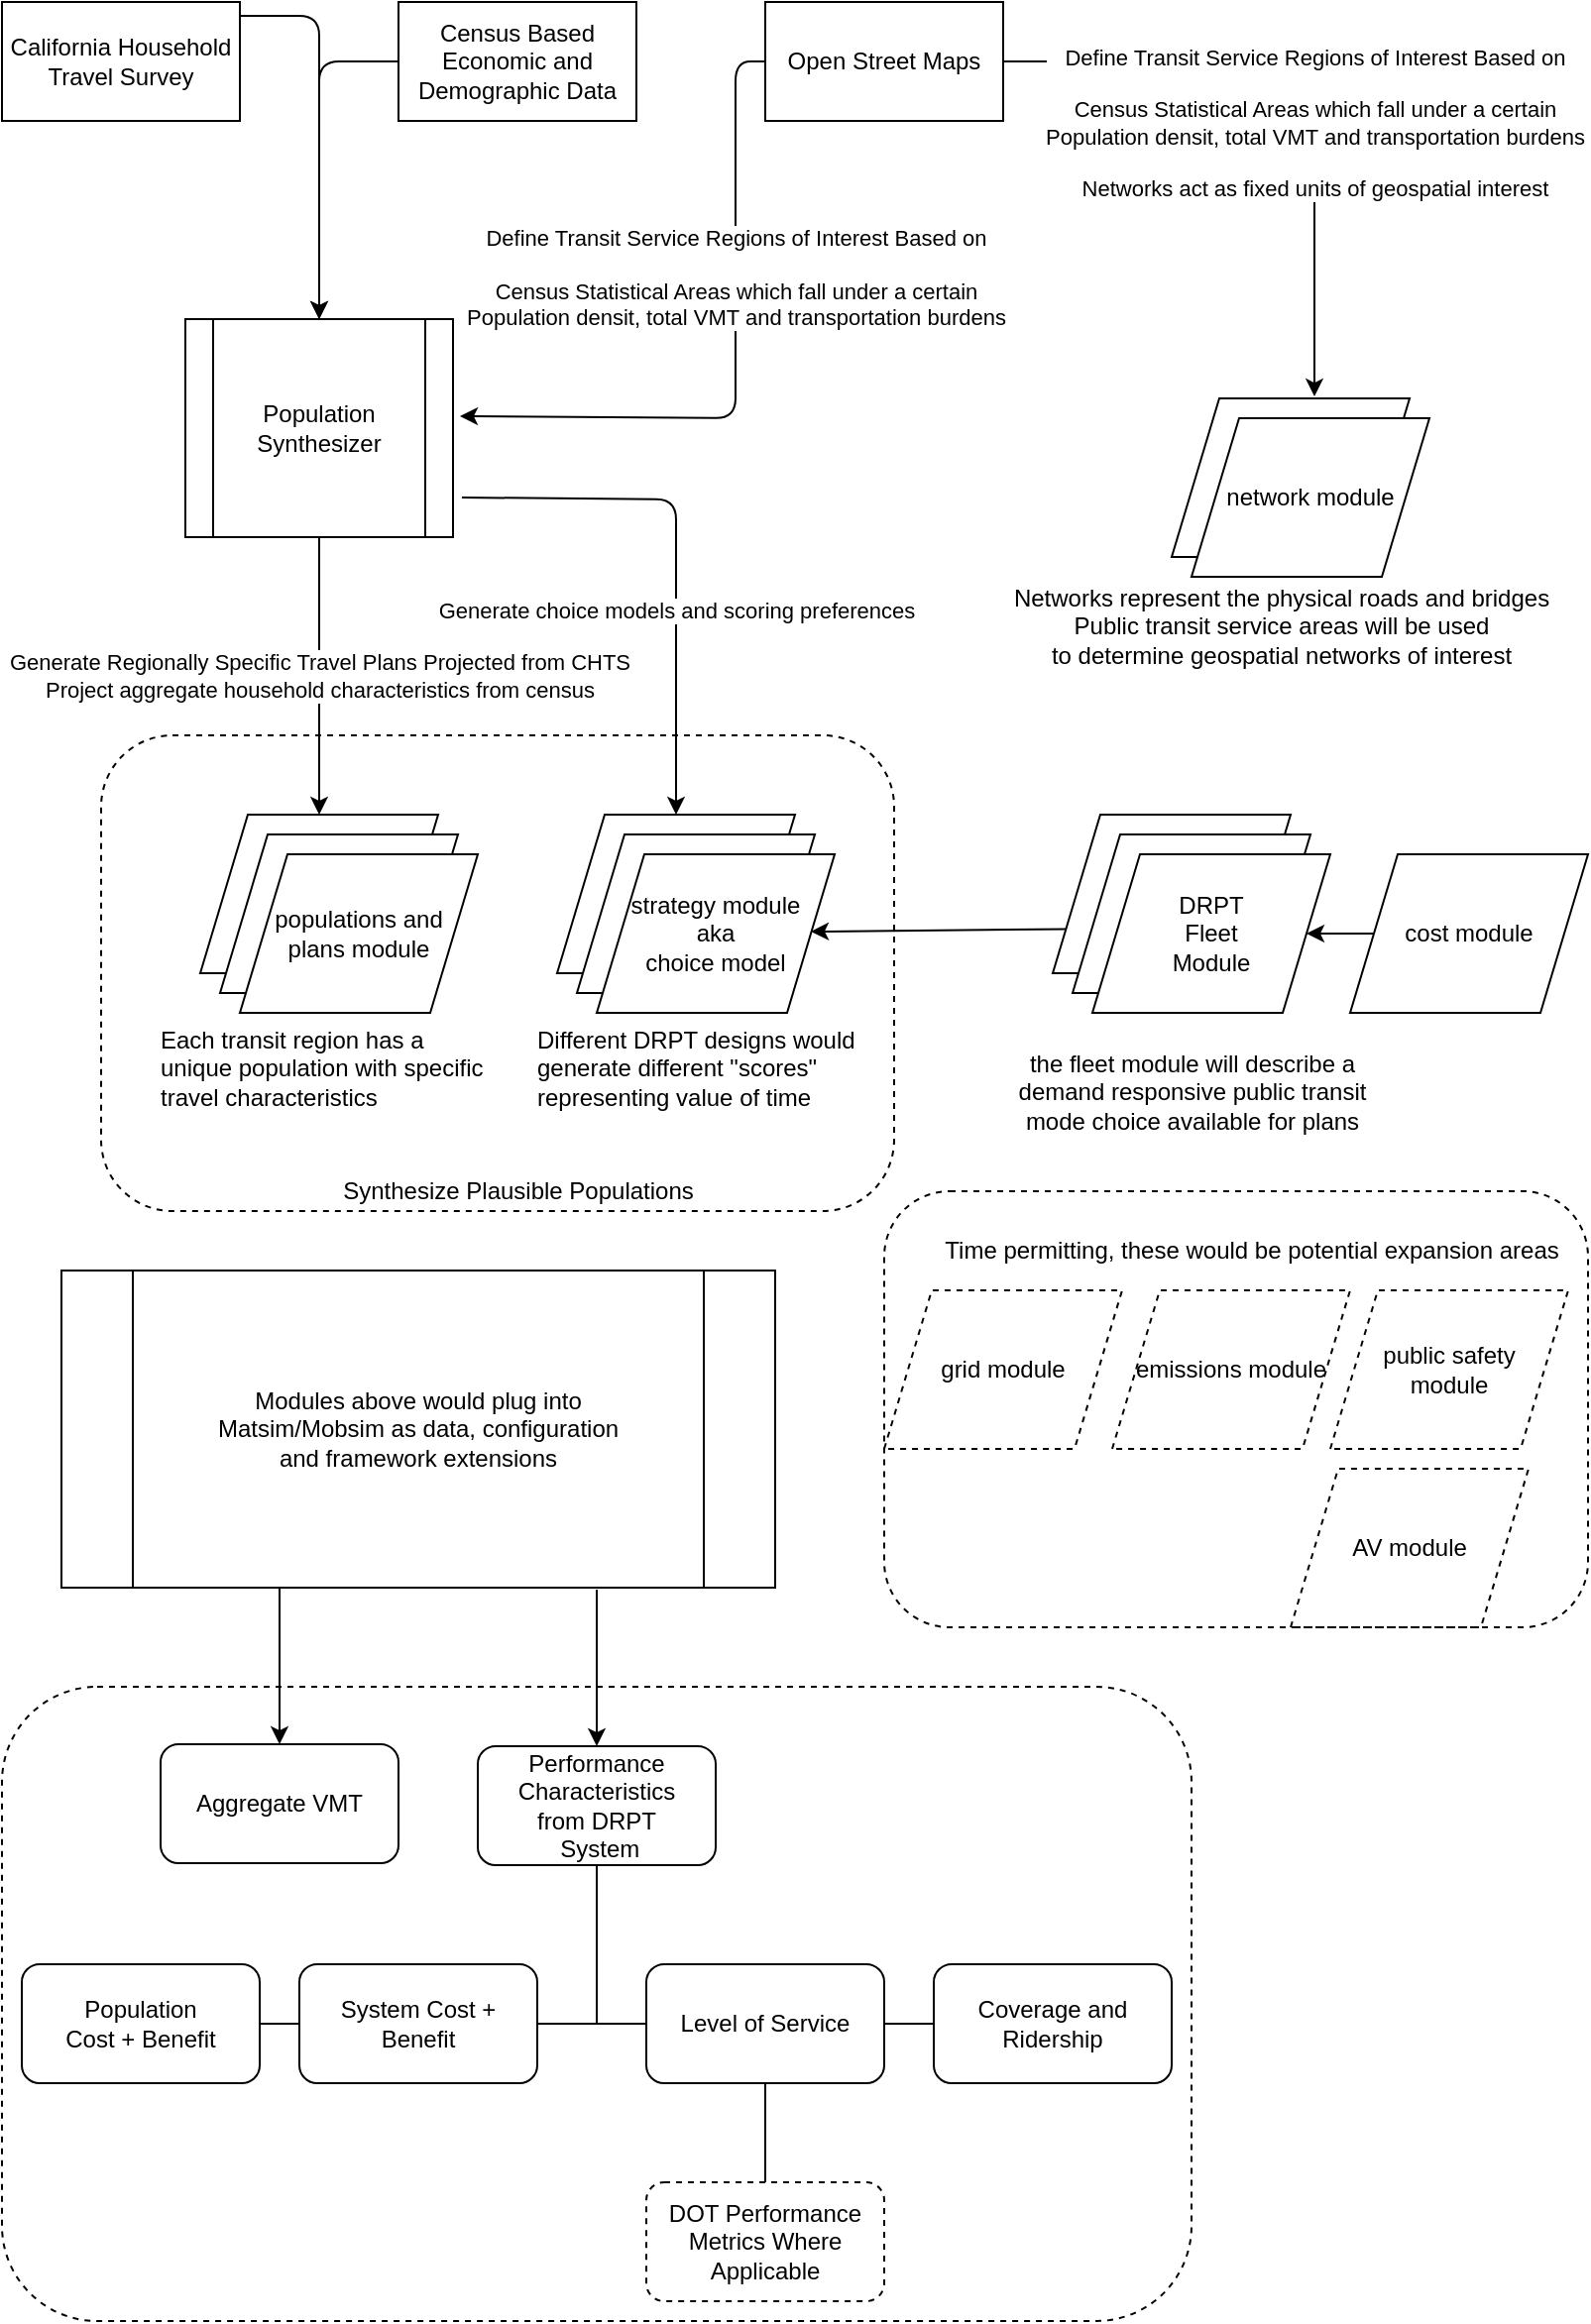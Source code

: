 <mxfile version="13.1.12" type="device"><diagram id="VVRSeJg6TtyrDn52_Bqd" name="Page-1"><mxGraphModel dx="1383" dy="804" grid="1" gridSize="10" guides="1" tooltips="1" connect="1" arrows="1" fold="1" page="1" pageScale="1" pageWidth="850" pageHeight="1100" math="0" shadow="0"><root><mxCell id="0"/><mxCell id="1" parent="0"/><mxCell id="St38Zojyfw8n7eCLeFMs-24" value="" style="rounded=1;whiteSpace=wrap;html=1;shadow=0;fillColor=none;align=center;dashed=1;" vertex="1" parent="1"><mxGeometry x="90" y="410" width="400" height="240" as="geometry"/></mxCell><mxCell id="St38Zojyfw8n7eCLeFMs-2" value="" style="shape=parallelogram;perimeter=parallelogramPerimeter;whiteSpace=wrap;html=1;" vertex="1" parent="1"><mxGeometry x="140" y="450" width="120" height="80" as="geometry"/></mxCell><mxCell id="St38Zojyfw8n7eCLeFMs-3" value="" style="shape=parallelogram;perimeter=parallelogramPerimeter;whiteSpace=wrap;html=1;" vertex="1" parent="1"><mxGeometry x="150" y="460" width="120" height="80" as="geometry"/></mxCell><mxCell id="St38Zojyfw8n7eCLeFMs-4" value="populations and&lt;br&gt;&lt;div&gt;plans module&lt;/div&gt;" style="shape=parallelogram;perimeter=parallelogramPerimeter;whiteSpace=wrap;html=1;" vertex="1" parent="1"><mxGeometry x="160" y="470" width="120" height="80" as="geometry"/></mxCell><mxCell id="St38Zojyfw8n7eCLeFMs-6" value="California Household Travel Survey" style="rounded=0;whiteSpace=wrap;html=1;" vertex="1" parent="1"><mxGeometry x="40" y="40" width="120" height="60" as="geometry"/></mxCell><mxCell id="St38Zojyfw8n7eCLeFMs-8" value="Census Based Economic and Demographic Data" style="rounded=0;whiteSpace=wrap;html=1;" vertex="1" parent="1"><mxGeometry x="240" y="40" width="120" height="60" as="geometry"/></mxCell><mxCell id="St38Zojyfw8n7eCLeFMs-9" value="" style="endArrow=none;startArrow=classic;html=1;endFill=0;" edge="1" parent="1" source="St38Zojyfw8n7eCLeFMs-40" target="St38Zojyfw8n7eCLeFMs-8"><mxGeometry width="50" height="50" relative="1" as="geometry"><mxPoint x="200" y="200" as="sourcePoint"/><mxPoint x="450" y="370" as="targetPoint"/><Array as="points"><mxPoint x="200" y="70"/></Array></mxGeometry></mxCell><mxCell id="St38Zojyfw8n7eCLeFMs-10" value="" style="endArrow=none;startArrow=classic;html=1;entryX=1;entryY=0.117;entryDx=0;entryDy=0;entryPerimeter=0;endFill=0;" edge="1" parent="1" source="St38Zojyfw8n7eCLeFMs-40" target="St38Zojyfw8n7eCLeFMs-6"><mxGeometry width="50" height="50" relative="1" as="geometry"><mxPoint x="200" y="200" as="sourcePoint"/><mxPoint x="210" y="70" as="targetPoint"/><Array as="points"><mxPoint x="200" y="47"/></Array></mxGeometry></mxCell><mxCell id="St38Zojyfw8n7eCLeFMs-11" value="&lt;div&gt;Generate Regionally Specific Travel Plans Projected from CHTS&lt;/div&gt;&lt;div&gt;Project aggregate household characteristics from census&lt;br&gt;&lt;/div&gt;" style="endArrow=classic;html=1;exitX=0.5;exitY=1;exitDx=0;exitDy=0;" edge="1" parent="1" source="St38Zojyfw8n7eCLeFMs-40" target="St38Zojyfw8n7eCLeFMs-2"><mxGeometry width="50" height="50" relative="1" as="geometry"><mxPoint x="200" y="330" as="sourcePoint"/><mxPoint x="450" y="370" as="targetPoint"/></mxGeometry></mxCell><mxCell id="St38Zojyfw8n7eCLeFMs-12" value="" style="shape=parallelogram;perimeter=parallelogramPerimeter;whiteSpace=wrap;html=1;" vertex="1" parent="1"><mxGeometry x="320" y="450" width="120" height="80" as="geometry"/></mxCell><mxCell id="St38Zojyfw8n7eCLeFMs-13" value="" style="shape=parallelogram;perimeter=parallelogramPerimeter;whiteSpace=wrap;html=1;" vertex="1" parent="1"><mxGeometry x="330" y="460" width="120" height="80" as="geometry"/></mxCell><mxCell id="St38Zojyfw8n7eCLeFMs-14" value="&lt;div&gt;strategy module&lt;br&gt;&lt;/div&gt;&lt;div&gt;aka&lt;br&gt;&lt;/div&gt;&lt;div&gt;choice model&lt;br&gt;&lt;/div&gt;" style="shape=parallelogram;perimeter=parallelogramPerimeter;whiteSpace=wrap;html=1;" vertex="1" parent="1"><mxGeometry x="340" y="470" width="120" height="80" as="geometry"/></mxCell><mxCell id="St38Zojyfw8n7eCLeFMs-15" value="Generate choice models and scoring preferences" style="endArrow=classic;html=1;exitX=1.033;exitY=0.818;exitDx=0;exitDy=0;exitPerimeter=0;" edge="1" parent="1" source="St38Zojyfw8n7eCLeFMs-40" target="St38Zojyfw8n7eCLeFMs-12"><mxGeometry x="-0.14" y="-49" width="50" height="50" relative="1" as="geometry"><mxPoint x="260" y="291" as="sourcePoint"/><mxPoint x="389.5" y="440" as="targetPoint"/><Array as="points"><mxPoint x="380" y="291"/></Array><mxPoint x="49" y="49" as="offset"/></mxGeometry></mxCell><mxCell id="St38Zojyfw8n7eCLeFMs-16" value="" style="shape=parallelogram;perimeter=parallelogramPerimeter;whiteSpace=wrap;html=1;" vertex="1" parent="1"><mxGeometry x="570" y="450" width="120" height="80" as="geometry"/></mxCell><mxCell id="St38Zojyfw8n7eCLeFMs-17" value="" style="shape=parallelogram;perimeter=parallelogramPerimeter;whiteSpace=wrap;html=1;" vertex="1" parent="1"><mxGeometry x="580" y="460" width="120" height="80" as="geometry"/></mxCell><mxCell id="St38Zojyfw8n7eCLeFMs-18" value="&lt;div&gt;DRPT&lt;/div&gt;&lt;div&gt;Fleet &lt;br&gt;&lt;/div&gt;&lt;div&gt;Module&lt;br&gt;&lt;/div&gt;" style="shape=parallelogram;perimeter=parallelogramPerimeter;whiteSpace=wrap;html=1;" vertex="1" parent="1"><mxGeometry x="590" y="470" width="120" height="80" as="geometry"/></mxCell><mxCell id="St38Zojyfw8n7eCLeFMs-20" value="" style="shape=parallelogram;perimeter=parallelogramPerimeter;whiteSpace=wrap;html=1;" vertex="1" parent="1"><mxGeometry x="630" y="240" width="120" height="80" as="geometry"/></mxCell><mxCell id="St38Zojyfw8n7eCLeFMs-21" value="&lt;div&gt;network module&lt;br&gt;&lt;/div&gt;" style="shape=parallelogram;perimeter=parallelogramPerimeter;whiteSpace=wrap;html=1;" vertex="1" parent="1"><mxGeometry x="640" y="250" width="120" height="80" as="geometry"/></mxCell><mxCell id="St38Zojyfw8n7eCLeFMs-22" value="Open Street Maps" style="rounded=0;whiteSpace=wrap;html=1;" vertex="1" parent="1"><mxGeometry x="425" y="40" width="120" height="60" as="geometry"/></mxCell><mxCell id="St38Zojyfw8n7eCLeFMs-23" value="&lt;div&gt;Define Transit Service Regions of Interest Based on&lt;br&gt;&lt;/div&gt;&lt;div&gt;&lt;br&gt;&lt;/div&gt;&lt;div&gt;Census Statistical Areas which fall under a certain&lt;/div&gt;&lt;div&gt;Population densit, total VMT and transportation burdens  &lt;/div&gt;" style="endArrow=none;startArrow=classic;html=1;entryX=0;entryY=0.5;entryDx=0;entryDy=0;endFill=0;exitX=1.026;exitY=0.445;exitDx=0;exitDy=0;exitPerimeter=0;" edge="1" parent="1" source="St38Zojyfw8n7eCLeFMs-40" target="St38Zojyfw8n7eCLeFMs-22"><mxGeometry x="0.259" width="50" height="50" relative="1" as="geometry"><mxPoint x="270" y="265" as="sourcePoint"/><mxPoint x="170" y="57.02" as="targetPoint"/><Array as="points"><mxPoint x="410" y="250"/><mxPoint x="410" y="70"/></Array><mxPoint as="offset"/></mxGeometry></mxCell><mxCell id="St38Zojyfw8n7eCLeFMs-25" value="Synthesize Plausible Populations" style="text;html=1;align=center;verticalAlign=middle;resizable=0;points=[];autosize=1;" vertex="1" parent="1"><mxGeometry x="205" y="630" width="190" height="20" as="geometry"/></mxCell><mxCell id="St38Zojyfw8n7eCLeFMs-26" value="&lt;div&gt;Define Transit Service Regions of Interest Based on&lt;br&gt;&lt;/div&gt;&lt;div&gt;&lt;br&gt;&lt;/div&gt;&lt;div&gt;Census Statistical Areas which fall under a certain&lt;/div&gt;&lt;div&gt;Population densit, total VMT and transportation burdens &lt;br&gt;&lt;/div&gt;&lt;div&gt;&lt;br&gt;&lt;/div&gt;&lt;div&gt;Networks act as fixed units of geospatial interest&lt;br&gt;&lt;/div&gt;" style="endArrow=none;startArrow=classic;html=1;entryX=1;entryY=0.5;entryDx=0;entryDy=0;endFill=0;exitX=0.6;exitY=-0.012;exitDx=0;exitDy=0;exitPerimeter=0;" edge="1" parent="1" source="St38Zojyfw8n7eCLeFMs-20" target="St38Zojyfw8n7eCLeFMs-22"><mxGeometry x="-0.151" width="50" height="50" relative="1" as="geometry"><mxPoint x="640" y="279" as="sourcePoint"/><mxPoint x="435" y="80" as="targetPoint"/><Array as="points"><mxPoint x="702" y="70"/></Array><mxPoint as="offset"/></mxGeometry></mxCell><mxCell id="St38Zojyfw8n7eCLeFMs-27" value="" style="endArrow=classic;html=1;exitX=0;exitY=0.75;exitDx=0;exitDy=0;" edge="1" parent="1" source="St38Zojyfw8n7eCLeFMs-16"><mxGeometry width="50" height="50" relative="1" as="geometry"><mxPoint x="400" y="440" as="sourcePoint"/><mxPoint x="448" y="509" as="targetPoint"/></mxGeometry></mxCell><mxCell id="St38Zojyfw8n7eCLeFMs-28" value="&lt;div&gt;the fleet module will describe a &lt;br&gt;&lt;/div&gt;&lt;div&gt;demand responsive public transit &lt;br&gt;&lt;/div&gt;&lt;div&gt;mode choice available for plans&lt;/div&gt;" style="text;html=1;align=center;verticalAlign=middle;resizable=0;points=[];autosize=1;" vertex="1" parent="1"><mxGeometry x="545" y="565" width="190" height="50" as="geometry"/></mxCell><mxCell id="St38Zojyfw8n7eCLeFMs-31" value="cost module" style="shape=parallelogram;perimeter=parallelogramPerimeter;whiteSpace=wrap;html=1;" vertex="1" parent="1"><mxGeometry x="720" y="470" width="120" height="80" as="geometry"/></mxCell><mxCell id="St38Zojyfw8n7eCLeFMs-33" value="" style="endArrow=classic;html=1;" edge="1" parent="1" source="St38Zojyfw8n7eCLeFMs-31" target="St38Zojyfw8n7eCLeFMs-18"><mxGeometry width="50" height="50" relative="1" as="geometry"><mxPoint x="400" y="480" as="sourcePoint"/><mxPoint x="450" y="430" as="targetPoint"/></mxGeometry></mxCell><mxCell id="St38Zojyfw8n7eCLeFMs-39" value="&lt;div&gt;Modules above would plug into&lt;br&gt;&lt;/div&gt;&lt;div&gt;Matsim/Mobsim as data, configuration&lt;/div&gt;&lt;div&gt;and framework extensions&lt;br&gt;&lt;/div&gt;" style="shape=process;whiteSpace=wrap;html=1;backgroundOutline=1;shadow=0;fillColor=none;" vertex="1" parent="1"><mxGeometry x="70" y="680" width="360" height="160" as="geometry"/></mxCell><mxCell id="St38Zojyfw8n7eCLeFMs-40" value="Population Synthesizer" style="shape=process;whiteSpace=wrap;html=1;backgroundOutline=1;shadow=0;fillColor=none;" vertex="1" parent="1"><mxGeometry x="132.5" y="200" width="135" height="110" as="geometry"/></mxCell><mxCell id="St38Zojyfw8n7eCLeFMs-44" value="&lt;div&gt;Performance Characteristics&lt;/div&gt;&lt;div&gt;from DRPT&lt;/div&gt;&amp;nbsp;System" style="rounded=1;whiteSpace=wrap;html=1;shadow=0;fillColor=none;" vertex="1" parent="1"><mxGeometry x="280" y="920" width="120" height="60" as="geometry"/></mxCell><mxCell id="St38Zojyfw8n7eCLeFMs-45" value="" style="endArrow=classic;html=1;entryX=0.5;entryY=0;entryDx=0;entryDy=0;" edge="1" parent="1" target="St38Zojyfw8n7eCLeFMs-44"><mxGeometry width="50" height="50" relative="1" as="geometry"><mxPoint x="340" y="841" as="sourcePoint"/><mxPoint x="370" y="950" as="targetPoint"/></mxGeometry></mxCell><mxCell id="St38Zojyfw8n7eCLeFMs-53" style="edgeStyle=orthogonalEdgeStyle;rounded=0;orthogonalLoop=1;jettySize=auto;html=1;exitX=1;exitY=0.5;exitDx=0;exitDy=0;entryX=0;entryY=0.5;entryDx=0;entryDy=0;startArrow=none;startFill=0;endArrow=none;endFill=0;" edge="1" parent="1" source="St38Zojyfw8n7eCLeFMs-47" target="St38Zojyfw8n7eCLeFMs-48"><mxGeometry relative="1" as="geometry"/></mxCell><mxCell id="St38Zojyfw8n7eCLeFMs-47" value="&lt;div&gt;Population &lt;br&gt;&lt;/div&gt;&lt;div&gt;Cost + Benefit&lt;/div&gt;" style="rounded=1;whiteSpace=wrap;html=1;shadow=0;fillColor=none;" vertex="1" parent="1"><mxGeometry x="50" y="1030" width="120" height="60" as="geometry"/></mxCell><mxCell id="St38Zojyfw8n7eCLeFMs-56" style="edgeStyle=orthogonalEdgeStyle;rounded=0;orthogonalLoop=1;jettySize=auto;html=1;exitX=1;exitY=0.5;exitDx=0;exitDy=0;entryX=0.5;entryY=1;entryDx=0;entryDy=0;startArrow=none;startFill=0;endArrow=none;endFill=0;" edge="1" parent="1" source="St38Zojyfw8n7eCLeFMs-48" target="St38Zojyfw8n7eCLeFMs-44"><mxGeometry relative="1" as="geometry"/></mxCell><mxCell id="St38Zojyfw8n7eCLeFMs-48" value="System Cost + Benefit" style="rounded=1;whiteSpace=wrap;html=1;shadow=0;fillColor=none;" vertex="1" parent="1"><mxGeometry x="190" y="1030" width="120" height="60" as="geometry"/></mxCell><mxCell id="St38Zojyfw8n7eCLeFMs-52" value="" style="edgeStyle=orthogonalEdgeStyle;rounded=0;orthogonalLoop=1;jettySize=auto;html=1;startArrow=none;startFill=0;endArrow=none;endFill=0;" edge="1" parent="1" source="St38Zojyfw8n7eCLeFMs-50" target="St38Zojyfw8n7eCLeFMs-51"><mxGeometry relative="1" as="geometry"/></mxCell><mxCell id="St38Zojyfw8n7eCLeFMs-55" value="" style="edgeStyle=orthogonalEdgeStyle;rounded=0;orthogonalLoop=1;jettySize=auto;html=1;startArrow=none;startFill=0;endArrow=none;endFill=0;" edge="1" parent="1" source="St38Zojyfw8n7eCLeFMs-50" target="St38Zojyfw8n7eCLeFMs-54"><mxGeometry relative="1" as="geometry"/></mxCell><mxCell id="St38Zojyfw8n7eCLeFMs-57" style="edgeStyle=orthogonalEdgeStyle;rounded=0;orthogonalLoop=1;jettySize=auto;html=1;exitX=0;exitY=0.5;exitDx=0;exitDy=0;entryX=0.5;entryY=1;entryDx=0;entryDy=0;startArrow=none;startFill=0;endArrow=none;endFill=0;" edge="1" parent="1" source="St38Zojyfw8n7eCLeFMs-50" target="St38Zojyfw8n7eCLeFMs-44"><mxGeometry relative="1" as="geometry"/></mxCell><mxCell id="St38Zojyfw8n7eCLeFMs-50" value="Level of Service" style="rounded=1;whiteSpace=wrap;html=1;shadow=0;fillColor=none;" vertex="1" parent="1"><mxGeometry x="365" y="1030" width="120" height="60" as="geometry"/></mxCell><mxCell id="St38Zojyfw8n7eCLeFMs-54" value="DOT Performance Metrics Where Applicable" style="rounded=1;whiteSpace=wrap;html=1;shadow=0;fillColor=none;dashed=1;" vertex="1" parent="1"><mxGeometry x="365" y="1140" width="120" height="60" as="geometry"/></mxCell><mxCell id="St38Zojyfw8n7eCLeFMs-51" value="Coverage and Ridership" style="rounded=1;whiteSpace=wrap;html=1;shadow=0;fillColor=none;" vertex="1" parent="1"><mxGeometry x="510" y="1030" width="120" height="60" as="geometry"/></mxCell><mxCell id="St38Zojyfw8n7eCLeFMs-60" value="Aggregate VMT" style="rounded=1;whiteSpace=wrap;html=1;shadow=0;fillColor=none;" vertex="1" parent="1"><mxGeometry x="120" y="919" width="120" height="60" as="geometry"/></mxCell><mxCell id="St38Zojyfw8n7eCLeFMs-61" value="" style="endArrow=classic;html=1;entryX=0.5;entryY=0;entryDx=0;entryDy=0;" edge="1" parent="1" target="St38Zojyfw8n7eCLeFMs-60"><mxGeometry width="50" height="50" relative="1" as="geometry"><mxPoint x="180" y="840" as="sourcePoint"/><mxPoint x="210" y="949" as="targetPoint"/></mxGeometry></mxCell><mxCell id="St38Zojyfw8n7eCLeFMs-62" value="" style="rounded=1;whiteSpace=wrap;html=1;shadow=0;dashed=1;fillColor=none;" vertex="1" parent="1"><mxGeometry x="40" y="890" width="600" height="320" as="geometry"/></mxCell><mxCell id="St38Zojyfw8n7eCLeFMs-64" value="&lt;div&gt;Different DRPT designs would&lt;/div&gt;&lt;div&gt;generate different &quot;scores&quot;&lt;/div&gt;&lt;div&gt;representing value of time&lt;br&gt;&lt;/div&gt;" style="text;whiteSpace=wrap;html=1;" vertex="1" parent="1"><mxGeometry x="307.5" y="550" width="165" height="60" as="geometry"/></mxCell><mxCell id="St38Zojyfw8n7eCLeFMs-65" value="Each transit region has a unique population with specific travel characteristics " style="text;whiteSpace=wrap;html=1;" vertex="1" parent="1"><mxGeometry x="117.5" y="550" width="165" height="60" as="geometry"/></mxCell><mxCell id="St38Zojyfw8n7eCLeFMs-66" value="&lt;div&gt;Networks represent the physical roads and bridges&lt;/div&gt;&lt;div&gt;Public transit service areas will be used&lt;/div&gt;&lt;div&gt;to determine geospatial networks of interest&lt;br&gt;&lt;/div&gt;" style="text;html=1;align=center;verticalAlign=middle;resizable=0;points=[];autosize=1;" vertex="1" parent="1"><mxGeometry x="545" y="330" width="280" height="50" as="geometry"/></mxCell><mxCell id="St38Zojyfw8n7eCLeFMs-74" value="" style="group" vertex="1" connectable="0" parent="1"><mxGeometry x="485" y="640" width="355" height="220" as="geometry"/></mxCell><mxCell id="St38Zojyfw8n7eCLeFMs-29" value="&lt;div&gt;emissions module&lt;br&gt;&lt;/div&gt;" style="shape=parallelogram;perimeter=parallelogramPerimeter;whiteSpace=wrap;html=1;dashed=1;" vertex="1" parent="St38Zojyfw8n7eCLeFMs-74"><mxGeometry x="115" y="50" width="120" height="80" as="geometry"/></mxCell><mxCell id="St38Zojyfw8n7eCLeFMs-30" value="&lt;div&gt;grid module&lt;br&gt;&lt;/div&gt;" style="shape=parallelogram;perimeter=parallelogramPerimeter;whiteSpace=wrap;html=1;dashed=1;" vertex="1" parent="St38Zojyfw8n7eCLeFMs-74"><mxGeometry y="50" width="120" height="80" as="geometry"/></mxCell><mxCell id="St38Zojyfw8n7eCLeFMs-69" value="Time permitting, these would be potential expansion areas" style="text;html=1;align=center;verticalAlign=middle;resizable=0;points=[];autosize=1;" vertex="1" parent="St38Zojyfw8n7eCLeFMs-74"><mxGeometry x="25" y="20" width="320" height="20" as="geometry"/></mxCell><mxCell id="St38Zojyfw8n7eCLeFMs-70" value="&lt;div&gt;public safety &lt;br&gt;&lt;/div&gt;&lt;div&gt;module&lt;br&gt;&lt;/div&gt;" style="shape=parallelogram;perimeter=parallelogramPerimeter;whiteSpace=wrap;html=1;dashed=1;" vertex="1" parent="St38Zojyfw8n7eCLeFMs-74"><mxGeometry x="225" y="50" width="120" height="80" as="geometry"/></mxCell><mxCell id="St38Zojyfw8n7eCLeFMs-71" value="AV module" style="shape=parallelogram;perimeter=parallelogramPerimeter;whiteSpace=wrap;html=1;dashed=1;" vertex="1" parent="St38Zojyfw8n7eCLeFMs-74"><mxGeometry x="205" y="140" width="120" height="80" as="geometry"/></mxCell><mxCell id="St38Zojyfw8n7eCLeFMs-73" value="" style="rounded=1;whiteSpace=wrap;html=1;shadow=0;dashed=1;fillColor=none;" vertex="1" parent="St38Zojyfw8n7eCLeFMs-74"><mxGeometry width="355" height="220" as="geometry"/></mxCell></root></mxGraphModel></diagram></mxfile>